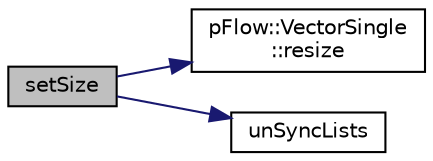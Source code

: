 digraph "setSize"
{
 // LATEX_PDF_SIZE
  edge [fontname="Helvetica",fontsize="10",labelfontname="Helvetica",labelfontsize="10"];
  node [fontname="Helvetica",fontsize="10",shape=record];
  rankdir="LR";
  Node1 [label="setSize",height=0.2,width=0.4,color="black", fillcolor="grey75", style="filled", fontcolor="black",tooltip="Set the size of indexList."];
  Node1 -> Node2 [color="midnightblue",fontsize="10",style="solid",fontname="Helvetica"];
  Node2 [label="pFlow::VectorSingle\l::resize",height=0.2,width=0.4,color="black", fillcolor="white", style="filled",URL="$classpFlow_1_1VectorSingle.html#a2ee24ec9e66908db01ef12a8079cf533",tooltip="Resize the vector and preserve the content."];
  Node1 -> Node3 [color="midnightblue",fontsize="10",style="solid",fontname="Helvetica"];
  Node3 [label="unSyncLists",height=0.2,width=0.4,color="black", fillcolor="white", style="filled",URL="$classpFlow_1_1boundaryBase.html#a11db463d40a43cd1bbc76ad8ba26a594",tooltip=" "];
}
